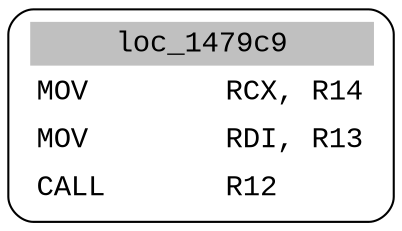 digraph asm_graph {
1941 [
shape="Mrecord" fontname="Courier New"label =<<table border="0" cellborder="0" cellpadding="3"><tr><td align="center" colspan="2" bgcolor="grey">loc_1479c9</td></tr><tr><td align="left">MOV        RCX, R14</td></tr><tr><td align="left">MOV        RDI, R13</td></tr><tr><td align="left">CALL       R12</td></tr></table>> ];
}